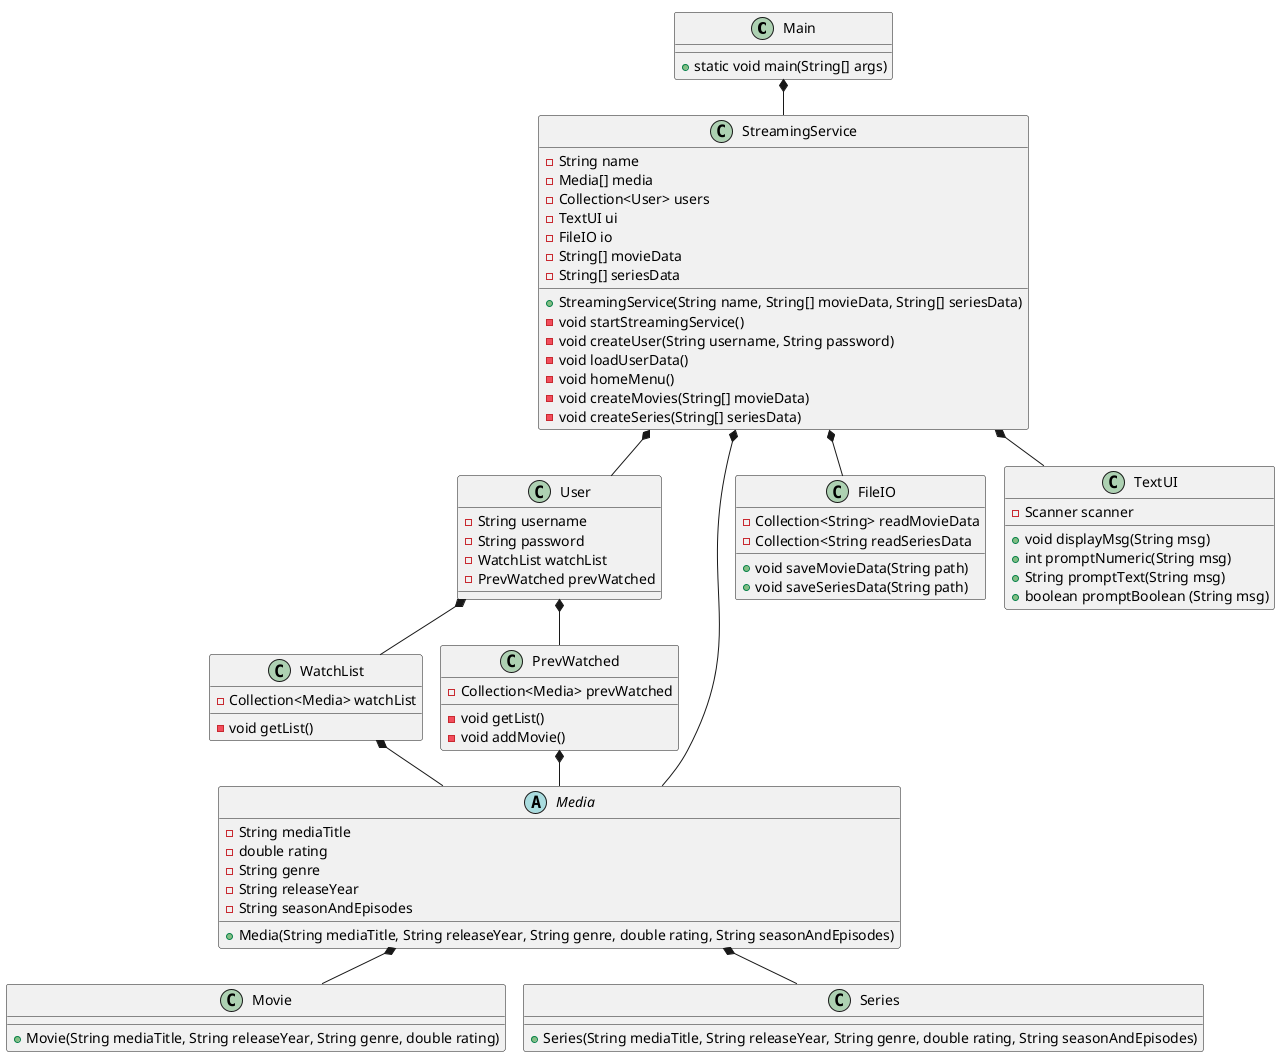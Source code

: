@startuml
!pragma layout smetana

class Main {
+ static void main(String[] args)
}

class StreamingService{
- String name
- Media[] media
- Collection<User> users
- TextUI ui
- FileIO io
- String[] movieData
- String[] seriesData
+ StreamingService(String name, String[] movieData, String[] seriesData)
- void startStreamingService()
- void createUser(String username, String password)
- void loadUserData()
- void homeMenu()
- void createMovies(String[] movieData)
- void createSeries(String[] seriesData)

}

class User {
- String username
- String password
- WatchList watchList
- PrevWatched prevWatched

}

class WatchList{
- Collection<Media> watchList
- void getList()
}

class PrevWatched{
- Collection<Media> prevWatched
- void getList()
- void addMovie()
}

abstract class Media{
- String mediaTitle
- double rating
- String genre
- String releaseYear
- String seasonAndEpisodes
+Media(String mediaTitle, String releaseYear, String genre, double rating, String seasonAndEpisodes)
}

class Movie{
+ Movie(String mediaTitle, String releaseYear, String genre, double rating)
'metode der loader liste over film?

}

class Series{
+Series(String mediaTitle, String releaseYear, String genre, double rating, String seasonAndEpisodes)
'metode der loader liste over serier?
}

class FileIO {
- Collection<String> readMovieData
- Collection<String readSeriesData
+ void saveMovieData(String path)
+ void saveSeriesData(String path)
}

class TextUI {
- Scanner scanner
+ void displayMsg(String msg)
+ int promptNumeric(String msg)
+ String promptText(String msg)
+ boolean promptBoolean (String msg)
}

Main *-- StreamingService
StreamingService *-- User
StreamingService *-- FileIO
StreamingService *-- TextUI
User *-- WatchList
User *-- PrevWatched
Media *-- Movie
Media *-- Series
StreamingService *-- Media
WatchList *-- Media
PrevWatched *-- Media
@enduml
